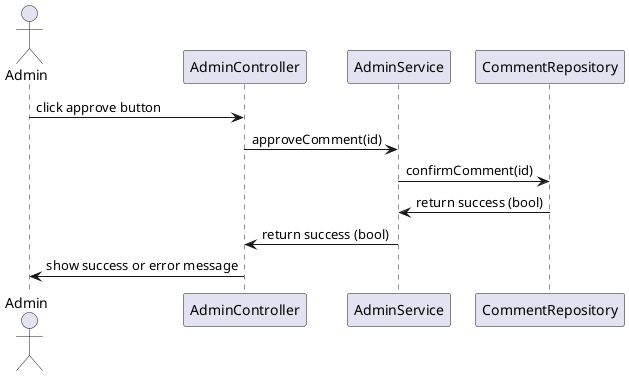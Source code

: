 @startuml
actor Admin
participant AdminController
participant AdminService
participant CommentRepository

Admin -> AdminController : click approve button
AdminController -> AdminService : approveComment(id)
AdminService -> CommentRepository : confirmComment(id)
CommentRepository -> AdminService : return success (bool)
AdminService -> AdminController : return success (bool)
AdminController -> Admin : show success or error message
@enduml
